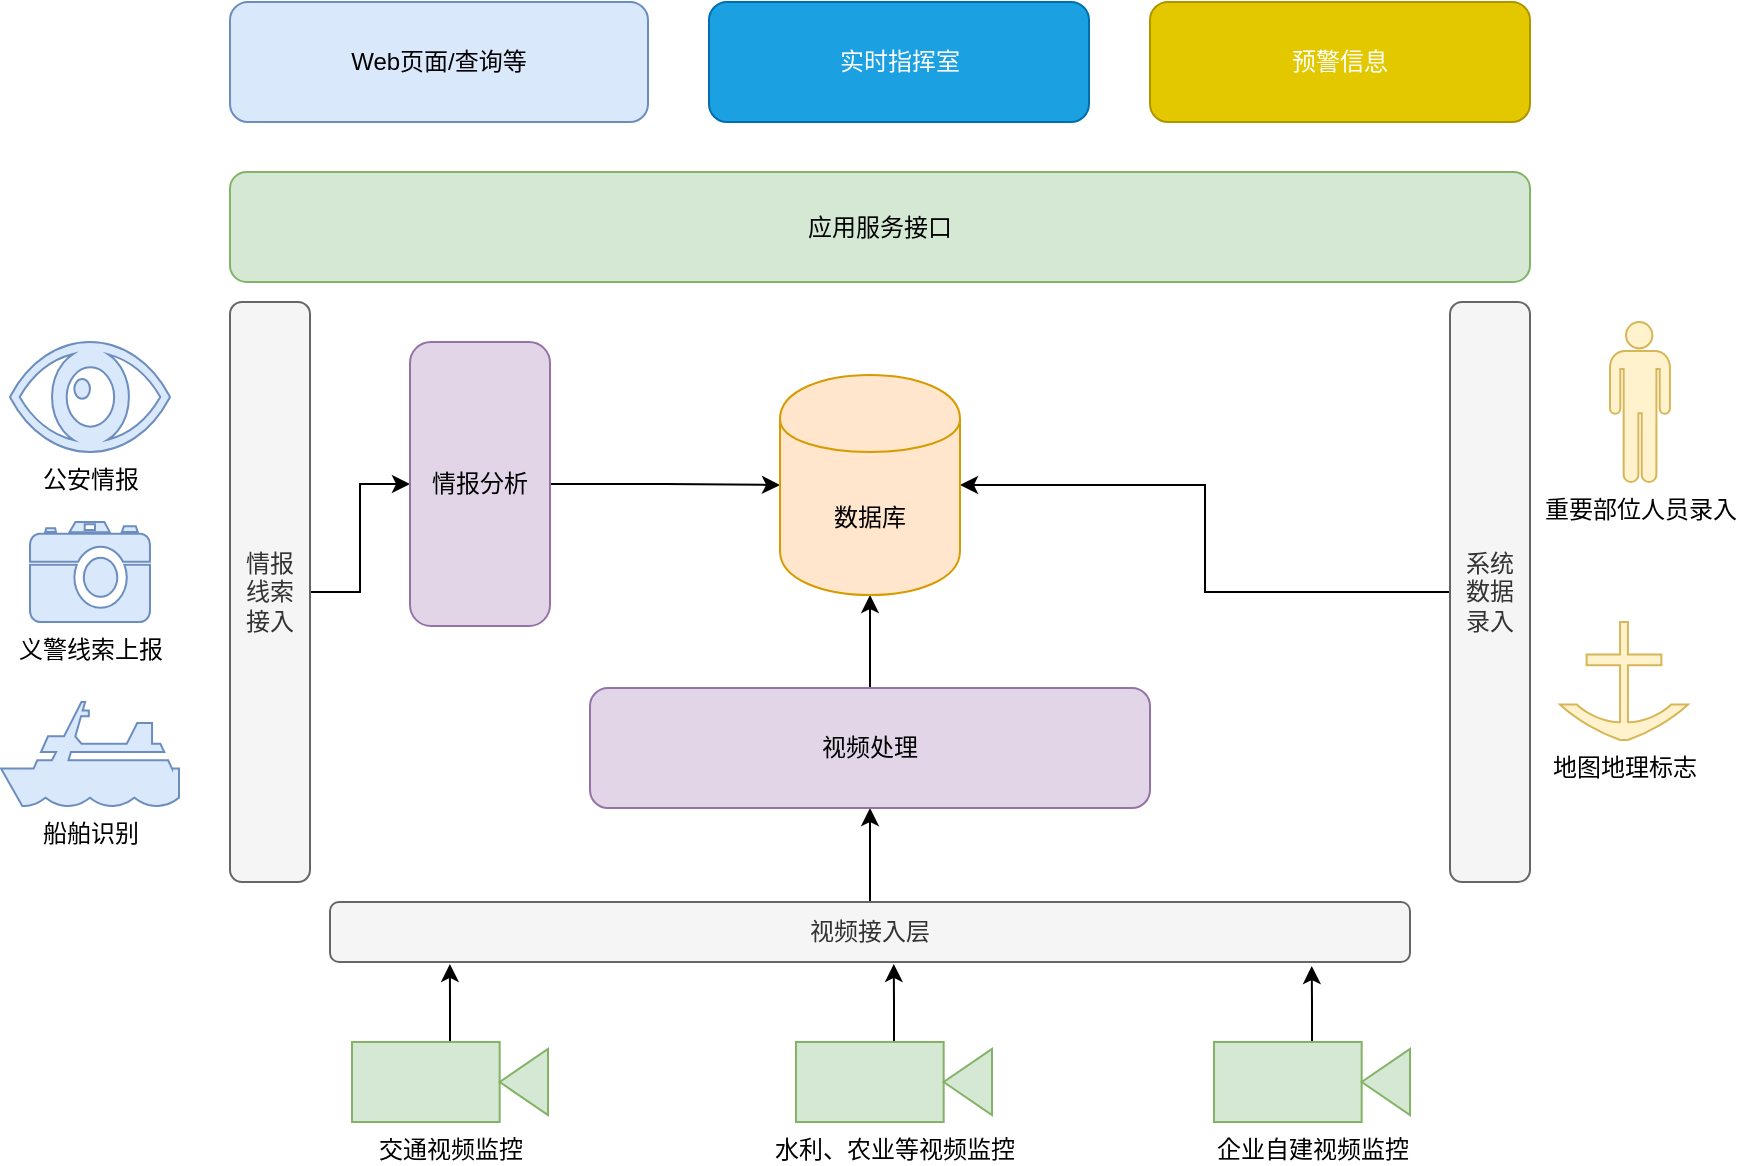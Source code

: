 <mxfile version="12.3.6" type="github" pages="1">
  <diagram id="J5xe0iKr1IKNODLN_qi7" name="第 1 页">
    <mxGraphModel dx="879" dy="1740" grid="1" gridSize="10" guides="1" tooltips="1" connect="1" arrows="1" fold="1" page="1" pageScale="1" pageWidth="827" pageHeight="1169" math="0" shadow="0">
      <root>
        <mxCell id="0"/>
        <mxCell id="1" parent="0"/>
        <mxCell id="XBM7geb0VtnZKx5DZMU2-45" style="edgeStyle=orthogonalEdgeStyle;rounded=0;orthogonalLoop=1;jettySize=auto;html=1;exitX=0.5;exitY=0;exitDx=0;exitDy=0;entryX=0.5;entryY=1;entryDx=0;entryDy=0;" edge="1" parent="1" source="XBM7geb0VtnZKx5DZMU2-2" target="XBM7geb0VtnZKx5DZMU2-32">
          <mxGeometry relative="1" as="geometry"/>
        </mxCell>
        <mxCell id="XBM7geb0VtnZKx5DZMU2-2" value="视频接入层" style="rounded=1;whiteSpace=wrap;html=1;fillColor=#f5f5f5;strokeColor=#666666;fontColor=#333333;" vertex="1" parent="1">
          <mxGeometry x="180" y="370" width="540" height="30" as="geometry"/>
        </mxCell>
        <mxCell id="XBM7geb0VtnZKx5DZMU2-18" style="edgeStyle=orthogonalEdgeStyle;rounded=0;orthogonalLoop=1;jettySize=auto;html=1;entryX=0.111;entryY=1.033;entryDx=0;entryDy=0;entryPerimeter=0;" edge="1" parent="1" source="XBM7geb0VtnZKx5DZMU2-10" target="XBM7geb0VtnZKx5DZMU2-2">
          <mxGeometry relative="1" as="geometry"/>
        </mxCell>
        <mxCell id="XBM7geb0VtnZKx5DZMU2-10" value="交通视频监控" style="shape=mxgraph.signs.tech.video_camera;html=1;pointerEvents=1;fillColor=#d5e8d4;strokeColor=#82b366;verticalLabelPosition=bottom;verticalAlign=top;align=center;" vertex="1" parent="1">
          <mxGeometry x="191" y="440" width="98" height="40" as="geometry"/>
        </mxCell>
        <mxCell id="XBM7geb0VtnZKx5DZMU2-19" style="edgeStyle=orthogonalEdgeStyle;rounded=0;orthogonalLoop=1;jettySize=auto;html=1;entryX=0.522;entryY=1.033;entryDx=0;entryDy=0;entryPerimeter=0;" edge="1" parent="1" source="XBM7geb0VtnZKx5DZMU2-11" target="XBM7geb0VtnZKx5DZMU2-2">
          <mxGeometry relative="1" as="geometry"/>
        </mxCell>
        <mxCell id="XBM7geb0VtnZKx5DZMU2-11" value="水利、农业等视频监控" style="shape=mxgraph.signs.tech.video_camera;html=1;pointerEvents=1;fillColor=#d5e8d4;strokeColor=#82b366;verticalLabelPosition=bottom;verticalAlign=top;align=center;" vertex="1" parent="1">
          <mxGeometry x="413" y="440" width="98" height="40" as="geometry"/>
        </mxCell>
        <mxCell id="XBM7geb0VtnZKx5DZMU2-20" style="edgeStyle=orthogonalEdgeStyle;rounded=0;orthogonalLoop=1;jettySize=auto;html=1;entryX=0.909;entryY=1.067;entryDx=0;entryDy=0;entryPerimeter=0;" edge="1" parent="1" source="XBM7geb0VtnZKx5DZMU2-12" target="XBM7geb0VtnZKx5DZMU2-2">
          <mxGeometry relative="1" as="geometry"/>
        </mxCell>
        <mxCell id="XBM7geb0VtnZKx5DZMU2-12" value="企业自建视频监控&lt;br&gt;" style="shape=mxgraph.signs.tech.video_camera;html=1;pointerEvents=1;fillColor=#d5e8d4;strokeColor=#82b366;verticalLabelPosition=bottom;verticalAlign=top;align=center;" vertex="1" parent="1">
          <mxGeometry x="622" y="440" width="98" height="40" as="geometry"/>
        </mxCell>
        <mxCell id="XBM7geb0VtnZKx5DZMU2-21" value="义警线索上报" style="shape=mxgraph.signs.tech.camera_2;html=1;pointerEvents=1;fillColor=#dae8fc;strokeColor=#6c8ebf;verticalLabelPosition=bottom;verticalAlign=top;align=center;" vertex="1" parent="1">
          <mxGeometry x="30" y="180" width="60" height="50" as="geometry"/>
        </mxCell>
        <mxCell id="XBM7geb0VtnZKx5DZMU2-22" value="船舶识别" style="shape=mxgraph.signs.transportation.ship_1;html=1;pointerEvents=1;fillColor=#dae8fc;strokeColor=#6c8ebf;verticalLabelPosition=bottom;verticalAlign=top;align=center;" vertex="1" parent="1">
          <mxGeometry x="15.5" y="270" width="89" height="52" as="geometry"/>
        </mxCell>
        <mxCell id="XBM7geb0VtnZKx5DZMU2-23" value="公安情报" style="shape=mxgraph.signs.healthcare.eye;html=1;pointerEvents=1;fillColor=#dae8fc;strokeColor=#6c8ebf;verticalLabelPosition=bottom;verticalAlign=top;align=center;" vertex="1" parent="1">
          <mxGeometry x="20" y="90" width="80" height="55" as="geometry"/>
        </mxCell>
        <mxCell id="XBM7geb0VtnZKx5DZMU2-46" style="edgeStyle=orthogonalEdgeStyle;rounded=0;orthogonalLoop=1;jettySize=auto;html=1;entryX=0;entryY=0.5;entryDx=0;entryDy=0;" edge="1" parent="1" source="XBM7geb0VtnZKx5DZMU2-24" target="XBM7geb0VtnZKx5DZMU2-33">
          <mxGeometry relative="1" as="geometry"/>
        </mxCell>
        <mxCell id="XBM7geb0VtnZKx5DZMU2-24" value="情报&lt;br&gt;线索&lt;br&gt;接入" style="rounded=1;whiteSpace=wrap;html=1;fillColor=#f5f5f5;strokeColor=#666666;fontColor=#333333;" vertex="1" parent="1">
          <mxGeometry x="130" y="70" width="40" height="290" as="geometry"/>
        </mxCell>
        <mxCell id="XBM7geb0VtnZKx5DZMU2-49" style="edgeStyle=orthogonalEdgeStyle;rounded=0;orthogonalLoop=1;jettySize=auto;html=1;entryX=1;entryY=0.5;entryDx=0;entryDy=0;" edge="1" parent="1" source="XBM7geb0VtnZKx5DZMU2-26" target="XBM7geb0VtnZKx5DZMU2-35">
          <mxGeometry relative="1" as="geometry"/>
        </mxCell>
        <mxCell id="XBM7geb0VtnZKx5DZMU2-26" value="系统&lt;br&gt;数据&lt;br&gt;录入" style="rounded=1;whiteSpace=wrap;html=1;fillColor=#f5f5f5;strokeColor=#666666;fontColor=#333333;" vertex="1" parent="1">
          <mxGeometry x="740" y="70" width="40" height="290" as="geometry"/>
        </mxCell>
        <mxCell id="XBM7geb0VtnZKx5DZMU2-27" value="重要部位人员录入" style="shape=mxgraph.signs.people.man_1;html=1;pointerEvents=1;fillColor=#fff2cc;strokeColor=#d6b656;verticalLabelPosition=bottom;verticalAlign=top;align=center;" vertex="1" parent="1">
          <mxGeometry x="820" y="80" width="30" height="80" as="geometry"/>
        </mxCell>
        <mxCell id="XBM7geb0VtnZKx5DZMU2-29" value="地图地理标志" style="shape=mxgraph.signs.transportation.anchor_4;html=1;pointerEvents=1;fillColor=#fff2cc;strokeColor=#d6b656;verticalLabelPosition=bottom;verticalAlign=top;align=center;" vertex="1" parent="1">
          <mxGeometry x="795" y="230" width="64" height="59" as="geometry"/>
        </mxCell>
        <mxCell id="XBM7geb0VtnZKx5DZMU2-48" style="edgeStyle=orthogonalEdgeStyle;rounded=0;orthogonalLoop=1;jettySize=auto;html=1;" edge="1" parent="1" source="XBM7geb0VtnZKx5DZMU2-32" target="XBM7geb0VtnZKx5DZMU2-35">
          <mxGeometry relative="1" as="geometry"/>
        </mxCell>
        <mxCell id="XBM7geb0VtnZKx5DZMU2-32" value="视频处理" style="rounded=1;whiteSpace=wrap;html=1;fillColor=#e1d5e7;strokeColor=#9673a6;" vertex="1" parent="1">
          <mxGeometry x="310" y="263" width="280" height="60" as="geometry"/>
        </mxCell>
        <mxCell id="XBM7geb0VtnZKx5DZMU2-47" style="edgeStyle=orthogonalEdgeStyle;rounded=0;orthogonalLoop=1;jettySize=auto;html=1;entryX=0;entryY=0.5;entryDx=0;entryDy=0;" edge="1" parent="1" source="XBM7geb0VtnZKx5DZMU2-33" target="XBM7geb0VtnZKx5DZMU2-35">
          <mxGeometry relative="1" as="geometry"/>
        </mxCell>
        <mxCell id="XBM7geb0VtnZKx5DZMU2-33" value="情报分析" style="rounded=1;whiteSpace=wrap;html=1;fillColor=#e1d5e7;strokeColor=#9673a6;" vertex="1" parent="1">
          <mxGeometry x="220" y="90" width="70" height="142" as="geometry"/>
        </mxCell>
        <mxCell id="XBM7geb0VtnZKx5DZMU2-35" value="数据库" style="shape=cylinder;whiteSpace=wrap;html=1;boundedLbl=1;backgroundOutline=1;fillColor=#ffe6cc;strokeColor=#d79b00;" vertex="1" parent="1">
          <mxGeometry x="405" y="106.5" width="90" height="110" as="geometry"/>
        </mxCell>
        <mxCell id="XBM7geb0VtnZKx5DZMU2-36" value="Web页面/查询等" style="rounded=1;whiteSpace=wrap;html=1;fillColor=#dae8fc;strokeColor=#6c8ebf;" vertex="1" parent="1">
          <mxGeometry x="130" y="-80" width="209" height="60" as="geometry"/>
        </mxCell>
        <mxCell id="XBM7geb0VtnZKx5DZMU2-37" value="预警信息" style="rounded=1;whiteSpace=wrap;html=1;fillColor=#e3c800;strokeColor=#B09500;fontColor=#ffffff;" vertex="1" parent="1">
          <mxGeometry x="590" y="-80" width="190" height="60" as="geometry"/>
        </mxCell>
        <mxCell id="XBM7geb0VtnZKx5DZMU2-42" value="实时指挥室" style="rounded=1;whiteSpace=wrap;html=1;fillColor=#1ba1e2;strokeColor=#006EAF;fontColor=#ffffff;" vertex="1" parent="1">
          <mxGeometry x="369.5" y="-80" width="190" height="60" as="geometry"/>
        </mxCell>
        <mxCell id="XBM7geb0VtnZKx5DZMU2-43" value="应用服务接口" style="rounded=1;whiteSpace=wrap;html=1;fillColor=#d5e8d4;strokeColor=#82b366;" vertex="1" parent="1">
          <mxGeometry x="130" y="5" width="650" height="55" as="geometry"/>
        </mxCell>
      </root>
    </mxGraphModel>
  </diagram>
</mxfile>
